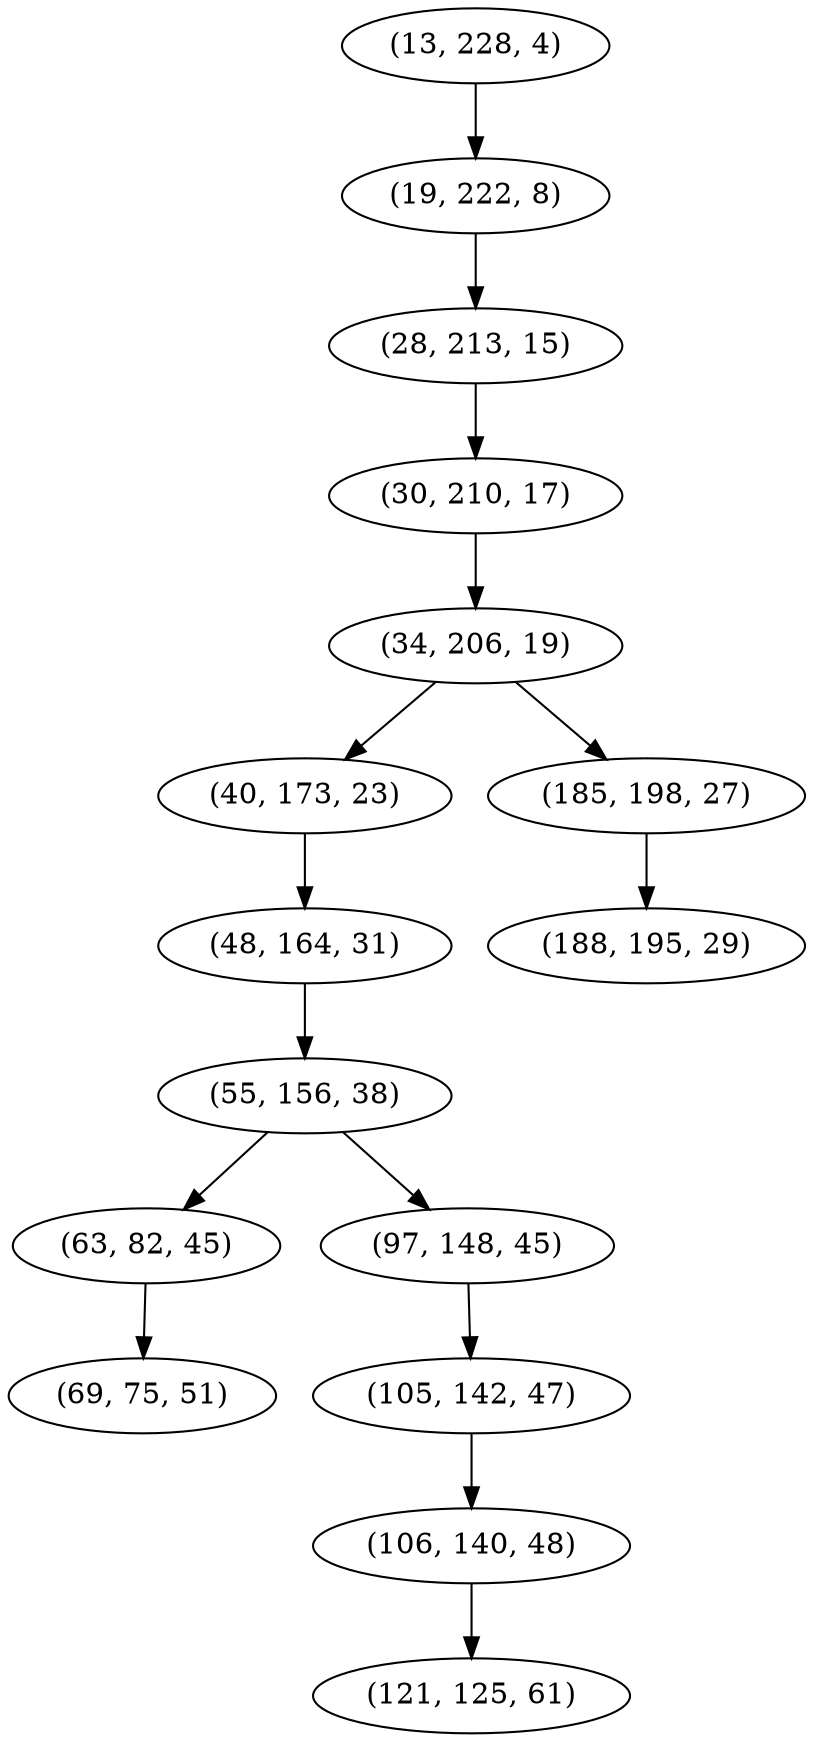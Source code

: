 digraph tree {
    "(13, 228, 4)";
    "(19, 222, 8)";
    "(28, 213, 15)";
    "(30, 210, 17)";
    "(34, 206, 19)";
    "(40, 173, 23)";
    "(48, 164, 31)";
    "(55, 156, 38)";
    "(63, 82, 45)";
    "(69, 75, 51)";
    "(97, 148, 45)";
    "(105, 142, 47)";
    "(106, 140, 48)";
    "(121, 125, 61)";
    "(185, 198, 27)";
    "(188, 195, 29)";
    "(13, 228, 4)" -> "(19, 222, 8)";
    "(19, 222, 8)" -> "(28, 213, 15)";
    "(28, 213, 15)" -> "(30, 210, 17)";
    "(30, 210, 17)" -> "(34, 206, 19)";
    "(34, 206, 19)" -> "(40, 173, 23)";
    "(34, 206, 19)" -> "(185, 198, 27)";
    "(40, 173, 23)" -> "(48, 164, 31)";
    "(48, 164, 31)" -> "(55, 156, 38)";
    "(55, 156, 38)" -> "(63, 82, 45)";
    "(55, 156, 38)" -> "(97, 148, 45)";
    "(63, 82, 45)" -> "(69, 75, 51)";
    "(97, 148, 45)" -> "(105, 142, 47)";
    "(105, 142, 47)" -> "(106, 140, 48)";
    "(106, 140, 48)" -> "(121, 125, 61)";
    "(185, 198, 27)" -> "(188, 195, 29)";
}

